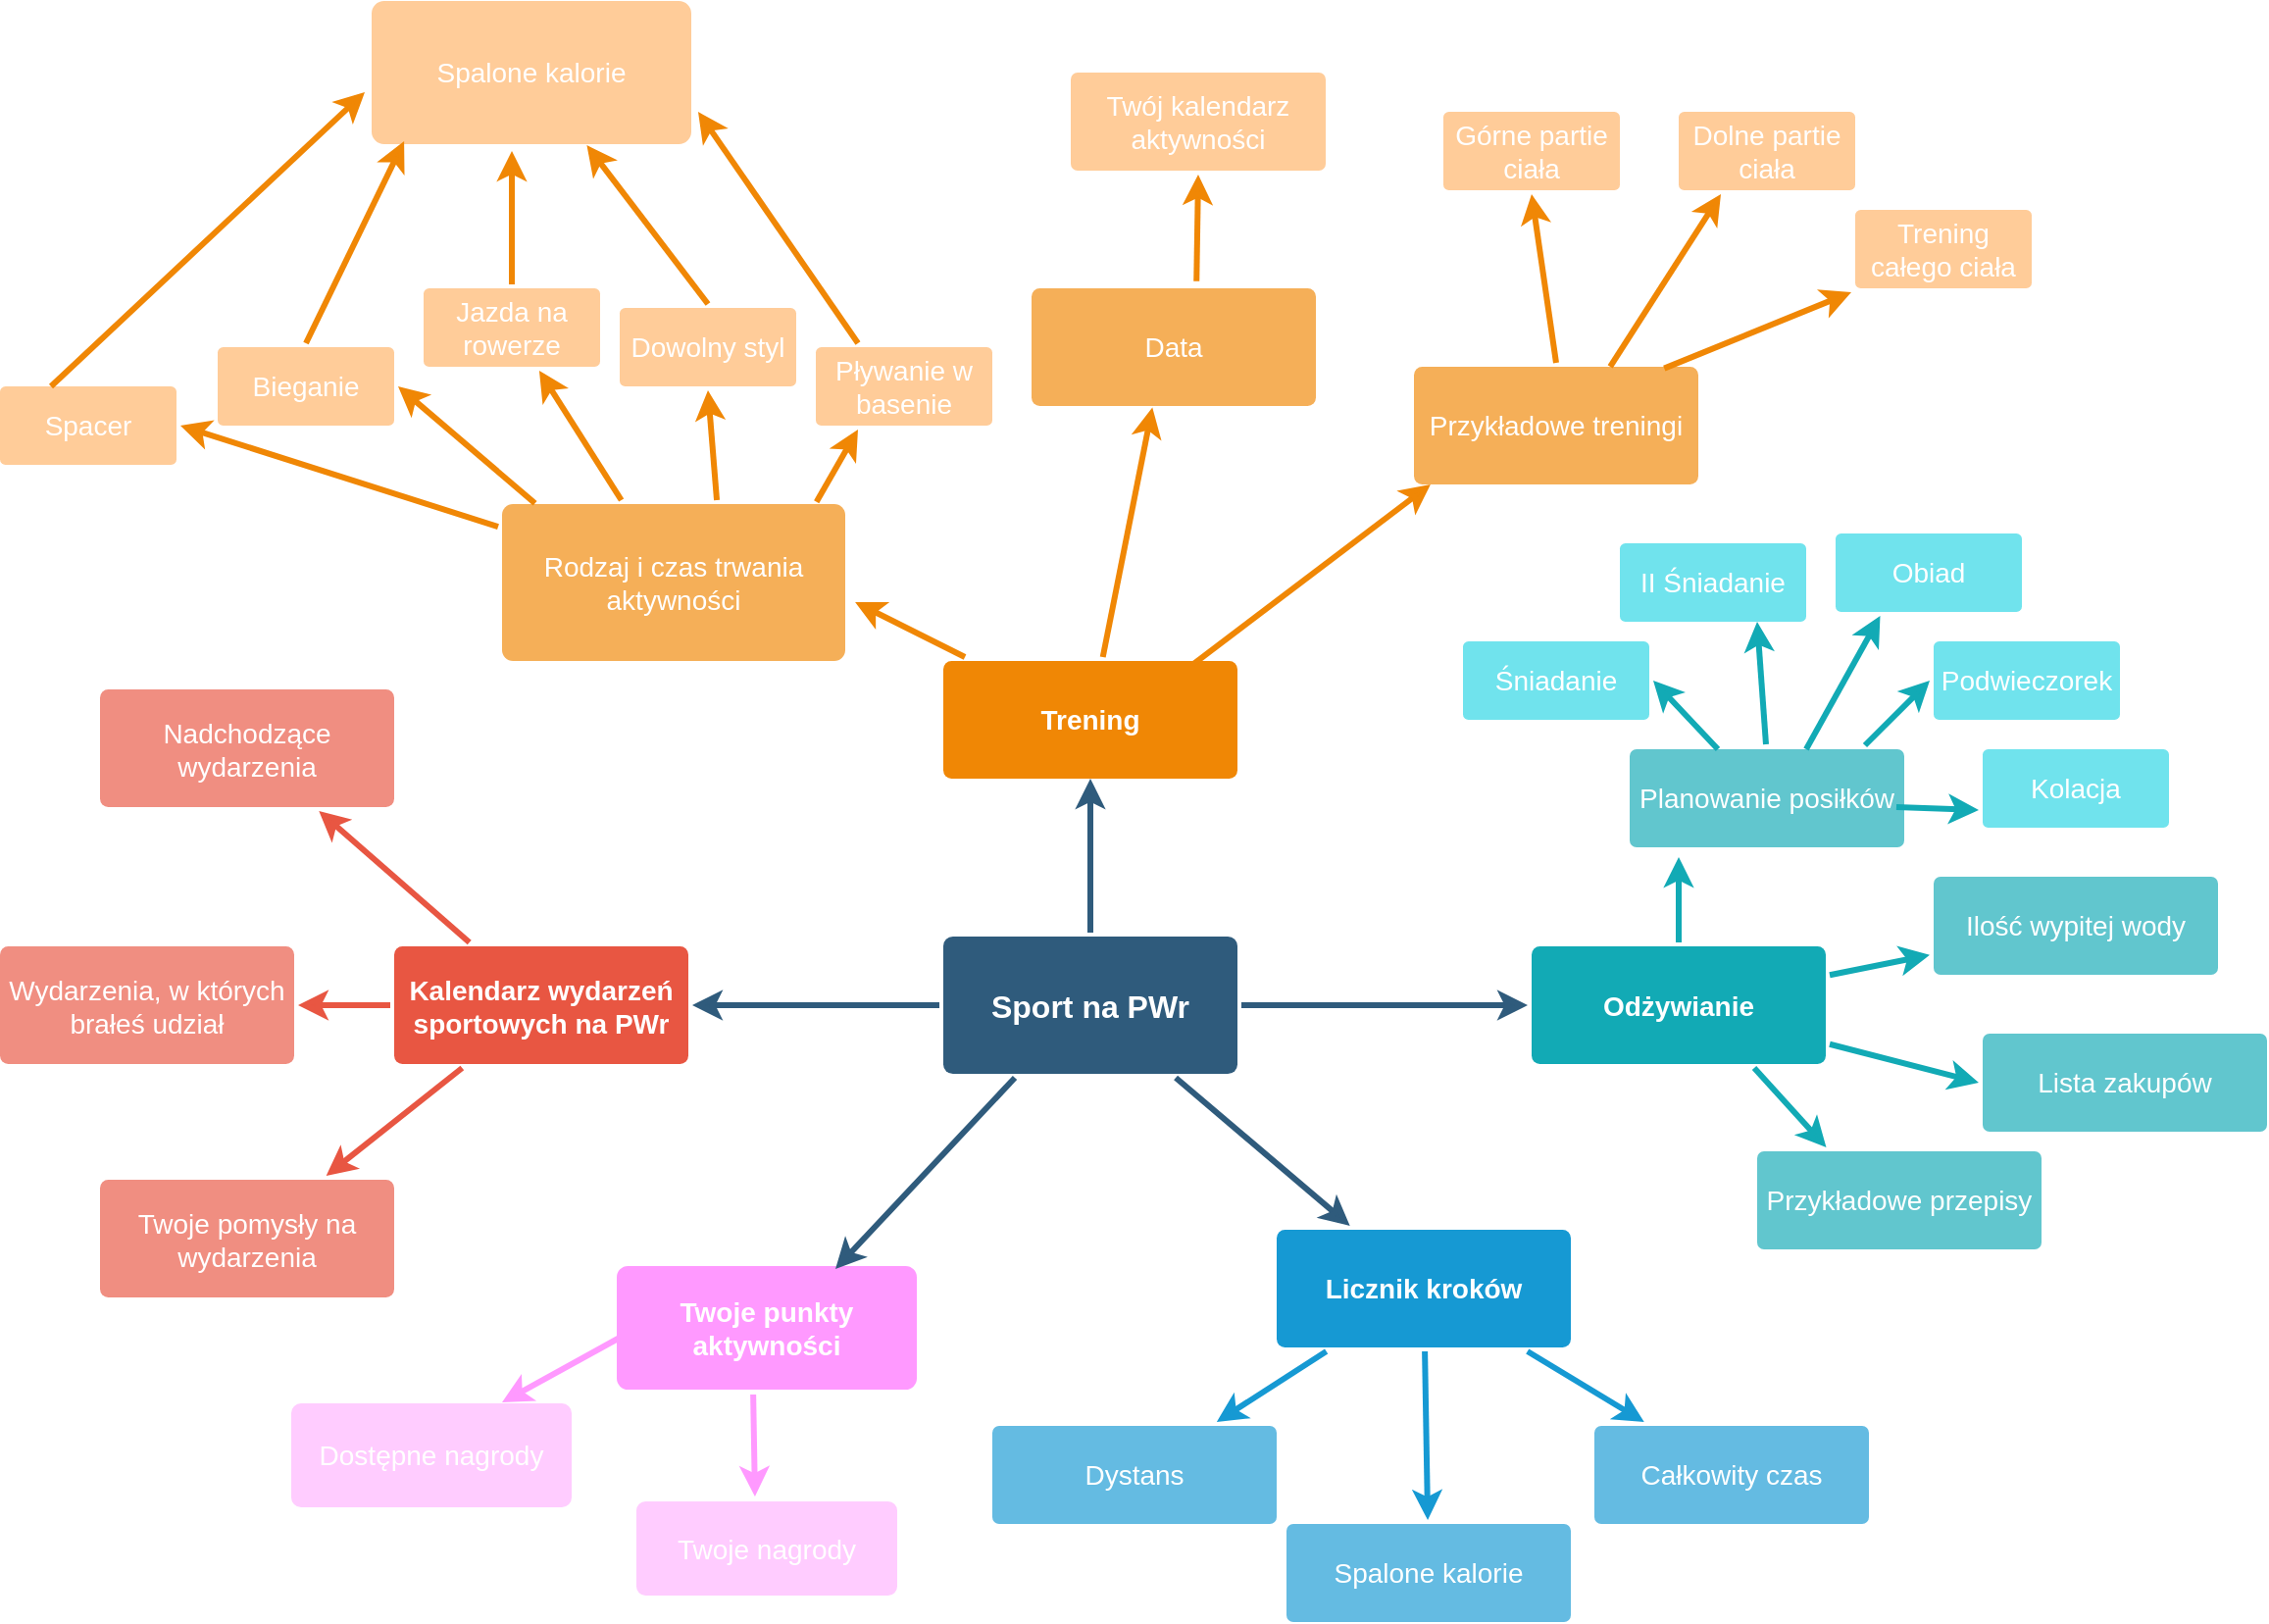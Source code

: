 <mxfile version="20.4.1" type="google"><diagram id="6a731a19-8d31-9384-78a2-239565b7b9f0" name="Page-1"><mxGraphModel grid="1" page="1" gridSize="10" guides="1" tooltips="1" connect="1" arrows="1" fold="1" pageScale="1" pageWidth="1654" pageHeight="1169" background="none" math="0" shadow="0"><root><mxCell id="0"/><mxCell id="1" parent="0"/><mxCell id="1745" value="" style="edgeStyle=none;rounded=0;jumpStyle=none;html=1;shadow=0;labelBackgroundColor=none;startArrow=none;startFill=0;endArrow=classic;endFill=1;jettySize=auto;orthogonalLoop=1;strokeColor=#2F5B7C;strokeWidth=3;fontFamily=Helvetica;fontSize=16;fontColor=#23445D;spacing=5;" edge="1" parent="1" source="1749"><mxGeometry relative="1" as="geometry"><mxPoint x="570" y="300" as="targetPoint"/></mxGeometry></mxCell><mxCell id="1746" value="" style="edgeStyle=none;rounded=0;jumpStyle=none;html=1;shadow=0;labelBackgroundColor=none;startArrow=none;startFill=0;endArrow=classic;endFill=1;jettySize=auto;orthogonalLoop=1;strokeColor=#2F5B7C;strokeWidth=3;fontFamily=Helvetica;fontSize=16;fontColor=#23445D;spacing=5;" edge="1" parent="1" source="1749" target="1771"><mxGeometry relative="1" as="geometry"/></mxCell><mxCell id="1747" value="" style="edgeStyle=none;rounded=0;jumpStyle=none;html=1;shadow=0;labelBackgroundColor=none;startArrow=none;startFill=0;endArrow=classic;endFill=1;jettySize=auto;orthogonalLoop=1;strokeColor=#2F5B7C;strokeWidth=3;fontFamily=Helvetica;fontSize=16;fontColor=#23445D;spacing=5;" edge="1" parent="1" source="1749" target="1760"><mxGeometry relative="1" as="geometry"/></mxCell><mxCell id="1748" value="" style="edgeStyle=none;rounded=0;jumpStyle=none;html=1;shadow=0;labelBackgroundColor=none;startArrow=none;startFill=0;endArrow=classic;endFill=1;jettySize=auto;orthogonalLoop=1;strokeColor=#2F5B7C;strokeWidth=3;fontFamily=Helvetica;fontSize=16;fontColor=#23445D;spacing=5;" edge="1" parent="1" source="1749" target="1753"><mxGeometry relative="1" as="geometry"/></mxCell><mxCell id="1749" value="Sport na PWr" style="rounded=1;whiteSpace=wrap;html=1;shadow=0;labelBackgroundColor=none;strokeColor=none;strokeWidth=3;fillColor=#2F5B7C;fontFamily=Helvetica;fontSize=16;fontColor=#FFFFFF;align=center;fontStyle=1;spacing=5;arcSize=7;perimeterSpacing=2;" vertex="1" parent="1"><mxGeometry x="495" y="380.5" width="150" height="70" as="geometry"/></mxCell><mxCell id="1750" value="" style="edgeStyle=none;rounded=1;jumpStyle=none;html=1;shadow=0;labelBackgroundColor=none;startArrow=none;startFill=0;jettySize=auto;orthogonalLoop=1;strokeColor=#E85642;strokeWidth=3;fontFamily=Helvetica;fontSize=14;fontColor=#FFFFFF;spacing=5;fontStyle=1;fillColor=#b0e3e6;" edge="1" parent="1" source="1753" target="1756"><mxGeometry relative="1" as="geometry"/></mxCell><mxCell id="1751" value="" style="edgeStyle=none;rounded=1;jumpStyle=none;html=1;shadow=0;labelBackgroundColor=none;startArrow=none;startFill=0;jettySize=auto;orthogonalLoop=1;strokeColor=#E85642;strokeWidth=3;fontFamily=Helvetica;fontSize=14;fontColor=#FFFFFF;spacing=5;fontStyle=1;fillColor=#b0e3e6;" edge="1" parent="1" source="1753" target="1755"><mxGeometry relative="1" as="geometry"/></mxCell><mxCell id="1752" value="" style="edgeStyle=none;rounded=1;jumpStyle=none;html=1;shadow=0;labelBackgroundColor=none;startArrow=none;startFill=0;jettySize=auto;orthogonalLoop=1;strokeColor=#E85642;strokeWidth=3;fontFamily=Helvetica;fontSize=14;fontColor=#FFFFFF;spacing=5;fontStyle=1;fillColor=#b0e3e6;" edge="1" parent="1" source="1753" target="1754"><mxGeometry relative="1" as="geometry"/></mxCell><mxCell id="1753" value="Kalendarz wydarzeń sportowych na PWr" style="rounded=1;whiteSpace=wrap;html=1;shadow=0;labelBackgroundColor=none;strokeColor=none;strokeWidth=3;fillColor=#e85642;fontFamily=Helvetica;fontSize=14;fontColor=#FFFFFF;align=center;spacing=5;fontStyle=1;arcSize=7;perimeterSpacing=2;" vertex="1" parent="1"><mxGeometry x="215" y="385.5" width="150" height="60" as="geometry"/></mxCell><mxCell id="1754" value="Twoje pomysły na wydarzenia" style="rounded=1;whiteSpace=wrap;html=1;shadow=0;labelBackgroundColor=none;strokeColor=none;strokeWidth=3;fillColor=#f08e81;fontFamily=Helvetica;fontSize=14;fontColor=#FFFFFF;align=center;spacing=5;fontStyle=0;arcSize=7;perimeterSpacing=2;" vertex="1" parent="1"><mxGeometry x="65" y="504.5" width="150" height="60" as="geometry"/></mxCell><mxCell id="1755" value="Wydarzenia, w których brałeś udział" style="rounded=1;whiteSpace=wrap;html=1;shadow=0;labelBackgroundColor=none;strokeColor=none;strokeWidth=3;fillColor=#f08e81;fontFamily=Helvetica;fontSize=14;fontColor=#FFFFFF;align=center;spacing=5;fontStyle=0;arcSize=7;perimeterSpacing=2;" vertex="1" parent="1"><mxGeometry x="14" y="385.5" width="150" height="60" as="geometry"/></mxCell><mxCell id="1756" value="Nadchodzące wydarzenia" style="rounded=1;whiteSpace=wrap;html=1;shadow=0;labelBackgroundColor=none;strokeColor=none;strokeWidth=3;fillColor=#f08e81;fontFamily=Helvetica;fontSize=14;fontColor=#FFFFFF;align=center;spacing=5;fontStyle=0;arcSize=7;perimeterSpacing=2;" vertex="1" parent="1"><mxGeometry x="65" y="254.5" width="150" height="60" as="geometry"/></mxCell><mxCell id="1757" value="" style="edgeStyle=none;rounded=0;jumpStyle=none;html=1;shadow=0;labelBackgroundColor=none;startArrow=none;startFill=0;endArrow=classic;endFill=1;jettySize=auto;orthogonalLoop=1;strokeColor=#1699D3;strokeWidth=3;fontFamily=Helvetica;fontSize=14;fontColor=#FFFFFF;spacing=5;" edge="1" parent="1" source="1760" target="1763"><mxGeometry relative="1" as="geometry"/></mxCell><mxCell id="1758" value="" style="edgeStyle=none;rounded=0;jumpStyle=none;html=1;shadow=0;labelBackgroundColor=none;startArrow=none;startFill=0;endArrow=classic;endFill=1;jettySize=auto;orthogonalLoop=1;strokeColor=#1699D3;strokeWidth=3;fontFamily=Helvetica;fontSize=14;fontColor=#FFFFFF;spacing=5;" edge="1" parent="1" source="1760" target="1762"><mxGeometry relative="1" as="geometry"/></mxCell><mxCell id="1759" value="" style="edgeStyle=none;rounded=0;jumpStyle=none;html=1;shadow=0;labelBackgroundColor=none;startArrow=none;startFill=0;endArrow=classic;endFill=1;jettySize=auto;orthogonalLoop=1;strokeColor=#1699D3;strokeWidth=3;fontFamily=Helvetica;fontSize=14;fontColor=#FFFFFF;spacing=5;" edge="1" parent="1" source="1760" target="1761"><mxGeometry relative="1" as="geometry"/></mxCell><mxCell id="1760" value="Licznik kroków" style="rounded=1;whiteSpace=wrap;html=1;shadow=0;labelBackgroundColor=none;strokeColor=none;strokeWidth=3;fillColor=#1699d3;fontFamily=Helvetica;fontSize=14;fontColor=#FFFFFF;align=center;spacing=5;fontStyle=1;arcSize=7;perimeterSpacing=2;" vertex="1" parent="1"><mxGeometry x="665" y="530" width="150" height="60" as="geometry"/></mxCell><mxCell id="1761" value="Całkowity czas" style="rounded=1;whiteSpace=wrap;html=1;shadow=0;labelBackgroundColor=none;strokeColor=none;strokeWidth=3;fillColor=#64bbe2;fontFamily=Helvetica;fontSize=14;fontColor=#FFFFFF;align=center;spacing=5;arcSize=7;perimeterSpacing=2;" vertex="1" parent="1"><mxGeometry x="827" y="630" width="140" height="50" as="geometry"/></mxCell><mxCell id="1762" value="Spalone kalorie" style="rounded=1;whiteSpace=wrap;html=1;shadow=0;labelBackgroundColor=none;strokeColor=none;strokeWidth=3;fillColor=#64bbe2;fontFamily=Helvetica;fontSize=14;fontColor=#FFFFFF;align=center;spacing=5;arcSize=7;perimeterSpacing=2;" vertex="1" parent="1"><mxGeometry x="670" y="680" width="145" height="50" as="geometry"/></mxCell><mxCell id="1763" value="Dystans" style="rounded=1;whiteSpace=wrap;html=1;shadow=0;labelBackgroundColor=none;strokeColor=none;strokeWidth=3;fillColor=#64bbe2;fontFamily=Helvetica;fontSize=14;fontColor=#FFFFFF;align=center;spacing=5;arcSize=7;perimeterSpacing=2;" vertex="1" parent="1"><mxGeometry x="520" y="630" width="145" height="50" as="geometry"/></mxCell><mxCell id="1764" value="Trening" style="rounded=1;whiteSpace=wrap;html=1;shadow=0;labelBackgroundColor=none;strokeColor=none;strokeWidth=3;fillColor=#F08705;fontFamily=Helvetica;fontSize=14;fontColor=#FFFFFF;align=center;spacing=5;fontStyle=1;arcSize=7;perimeterSpacing=2;" vertex="1" parent="1"><mxGeometry x="495" y="240" width="150" height="60" as="geometry"/></mxCell><mxCell id="1765" value="Data" style="rounded=1;whiteSpace=wrap;html=1;shadow=0;labelBackgroundColor=none;strokeColor=none;strokeWidth=3;fillColor=#f5af58;fontFamily=Helvetica;fontSize=14;fontColor=#FFFFFF;align=center;spacing=5;arcSize=7;perimeterSpacing=2;" vertex="1" parent="1"><mxGeometry x="540" y="50" width="145" height="60" as="geometry"/></mxCell><mxCell id="1766" value="" style="edgeStyle=none;rounded=0;jumpStyle=none;html=1;shadow=0;labelBackgroundColor=none;startArrow=none;startFill=0;endArrow=classic;endFill=1;jettySize=auto;orthogonalLoop=1;strokeColor=#F08705;strokeWidth=3;fontFamily=Helvetica;fontSize=14;fontColor=#FFFFFF;spacing=5;entryX=0.427;entryY=0.981;entryDx=0;entryDy=0;entryPerimeter=0;" edge="1" parent="1" source="1764" target="1765"><mxGeometry relative="1" as="geometry"><mxPoint x="660" y="210" as="targetPoint"/></mxGeometry></mxCell><mxCell id="1770" value="" style="edgeStyle=none;rounded=0;jumpStyle=none;html=1;shadow=0;labelBackgroundColor=none;startArrow=none;startFill=0;endArrow=classic;endFill=1;jettySize=auto;orthogonalLoop=1;strokeColor=#F08705;strokeWidth=3;fontFamily=Helvetica;fontSize=14;fontColor=#FFFFFF;spacing=5;entryX=1.017;entryY=0.619;entryDx=0;entryDy=0;entryPerimeter=0;" edge="1" parent="1" source="1764" target="1769"><mxGeometry relative="1" as="geometry"><mxPoint x="480" y="210" as="targetPoint"/></mxGeometry></mxCell><mxCell id="RMYPqAhqPOiawcipdhK0-1787" value="Pływanie w basenie" style="rounded=1;whiteSpace=wrap;html=1;shadow=0;labelBackgroundColor=none;strokeColor=none;strokeWidth=3;fillColor=#FFCC99;fontFamily=Helvetica;fontSize=14;fontColor=#FFFFFF;align=center;spacing=5;arcSize=7;perimeterSpacing=2;" vertex="1" parent="1"><mxGeometry x="430" y="80" width="90" height="40" as="geometry"/></mxCell><mxCell id="1771" value="Odżywianie" style="rounded=1;whiteSpace=wrap;html=1;shadow=0;labelBackgroundColor=none;strokeColor=none;strokeWidth=3;fillColor=#12aab5;fontFamily=Helvetica;fontSize=14;fontColor=#FFFFFF;align=center;spacing=5;fontStyle=1;arcSize=7;perimeterSpacing=2;" vertex="1" parent="1"><mxGeometry x="795" y="385.5" width="150" height="60" as="geometry"/></mxCell><mxCell id="1775" value="" style="edgeStyle=none;rounded=1;jumpStyle=none;html=1;shadow=0;labelBackgroundColor=none;startArrow=none;startFill=0;jettySize=auto;orthogonalLoop=1;strokeColor=#12AAB5;strokeWidth=3;fontFamily=Helvetica;fontSize=14;fontColor=#FFFFFF;spacing=5;fontStyle=1;fillColor=#b0e3e6;entryX=0;entryY=0.5;entryDx=0;entryDy=0;" edge="1" parent="1" source="1771" target="_VGxkyItmnXjF0GDxgSn-1803"><mxGeometry relative="1" as="geometry"><mxPoint x="1003" y="446.533" as="targetPoint"/></mxGeometry></mxCell><mxCell id="1776" value="Ilość wypitej wody" style="rounded=1;whiteSpace=wrap;html=1;shadow=0;labelBackgroundColor=none;strokeColor=none;strokeWidth=3;fillColor=#61c6ce;fontFamily=Helvetica;fontSize=14;fontColor=#FFFFFF;align=center;spacing=5;fontStyle=0;arcSize=7;perimeterSpacing=2;" vertex="1" parent="1"><mxGeometry x="1000" y="350" width="145" height="50" as="geometry"/></mxCell><mxCell id="1777" value="" style="edgeStyle=none;rounded=1;jumpStyle=none;html=1;shadow=0;labelBackgroundColor=none;startArrow=none;startFill=0;jettySize=auto;orthogonalLoop=1;strokeColor=#12AAB5;strokeWidth=3;fontFamily=Helvetica;fontSize=14;fontColor=#FFFFFF;spacing=5;fontStyle=1;fillColor=#b0e3e6;" edge="1" parent="1" source="1771" target="1776"><mxGeometry relative="1" as="geometry"/></mxCell><mxCell id="1778" value="Planowanie posiłków" style="rounded=1;whiteSpace=wrap;html=1;shadow=0;labelBackgroundColor=none;strokeColor=none;strokeWidth=3;fillColor=#61c6ce;fontFamily=Helvetica;fontSize=14;fontColor=#FFFFFF;align=center;spacing=5;fontStyle=0;arcSize=7;perimeterSpacing=2;" vertex="1" parent="1"><mxGeometry x="845" y="285" width="140" height="50" as="geometry"/></mxCell><mxCell id="1779" value="" style="edgeStyle=none;rounded=1;jumpStyle=none;html=1;shadow=0;labelBackgroundColor=none;startArrow=none;startFill=0;jettySize=auto;orthogonalLoop=1;strokeColor=#12AAB5;strokeWidth=3;fontFamily=Helvetica;fontSize=14;fontColor=#FFFFFF;spacing=5;fontStyle=1;fillColor=#b0e3e6;" edge="1" parent="1" source="1771"><mxGeometry relative="1" as="geometry"><mxPoint x="870" y="340" as="targetPoint"/></mxGeometry></mxCell><mxCell id="RMYPqAhqPOiawcipdhK0-1781" value="Spacer" style="rounded=1;whiteSpace=wrap;html=1;shadow=0;labelBackgroundColor=none;strokeColor=none;strokeWidth=3;fillColor=#FFCC99;fontFamily=Helvetica;fontSize=14;fontColor=#FFFFFF;align=center;spacing=5;arcSize=7;perimeterSpacing=2;" vertex="1" parent="1"><mxGeometry x="14" y="100" width="90" height="40" as="geometry"/></mxCell><mxCell id="1769" value="Rodzaj i czas trwania aktywności" style="rounded=1;whiteSpace=wrap;html=1;shadow=0;labelBackgroundColor=none;strokeColor=none;strokeWidth=3;fillColor=#f5af58;fontFamily=Helvetica;fontSize=14;fontColor=#FFFFFF;align=center;spacing=5;arcSize=7;perimeterSpacing=2;" vertex="1" parent="1"><mxGeometry x="270" y="160" width="175" height="80" as="geometry"/></mxCell><mxCell id="OlaUxL6561qCKR5LkSyR-1781" value="" style="edgeStyle=none;rounded=0;jumpStyle=none;html=1;shadow=0;labelBackgroundColor=none;startArrow=none;startFill=0;endArrow=classic;endFill=1;jettySize=auto;orthogonalLoop=1;strokeColor=#F08705;strokeWidth=3;fontFamily=Helvetica;fontSize=14;fontColor=#FFFFFF;spacing=5;exitX=0.578;exitY=-0.025;exitDx=0;exitDy=0;exitPerimeter=0;entryX=0.5;entryY=1;entryDx=0;entryDy=0;" edge="1" parent="1" source="1765" target="_VGxkyItmnXjF0GDxgSn-1798"><mxGeometry relative="1" as="geometry"><mxPoint x="610" y="120" as="sourcePoint"/><mxPoint x="594" y="50" as="targetPoint"/><Array as="points"/></mxGeometry></mxCell><mxCell id="RMYPqAhqPOiawcipdhK0-1788" value="Dowolny styl" style="rounded=1;whiteSpace=wrap;html=1;shadow=0;labelBackgroundColor=none;strokeColor=none;strokeWidth=3;fillColor=#FFCC99;fontFamily=Helvetica;fontSize=14;fontColor=#FFFFFF;align=center;spacing=5;arcSize=7;perimeterSpacing=2;" vertex="1" parent="1"><mxGeometry x="330" y="60" width="90" height="40" as="geometry"/></mxCell><mxCell id="RMYPqAhqPOiawcipdhK0-1789" value="Bieganie" style="rounded=1;whiteSpace=wrap;html=1;shadow=0;labelBackgroundColor=none;strokeColor=none;strokeWidth=3;fillColor=#FFCC99;fontFamily=Helvetica;fontSize=14;fontColor=#FFFFFF;align=center;spacing=5;arcSize=7;perimeterSpacing=2;" vertex="1" parent="1"><mxGeometry x="125" y="80" width="90" height="40" as="geometry"/></mxCell><mxCell id="RMYPqAhqPOiawcipdhK0-1794" value="Śniadanie" style="rounded=1;whiteSpace=wrap;html=1;shadow=0;labelBackgroundColor=none;strokeColor=none;strokeWidth=3;fillColor=#70E3ED;fontFamily=Helvetica;fontSize=14;fontColor=#FFFFFF;align=center;spacing=5;fontStyle=0;arcSize=7;perimeterSpacing=2;" vertex="1" parent="1"><mxGeometry x="760" y="230" width="95" height="40" as="geometry"/></mxCell><mxCell id="RMYPqAhqPOiawcipdhK0-1795" value="II Śniadanie" style="rounded=1;whiteSpace=wrap;html=1;shadow=0;labelBackgroundColor=none;strokeColor=none;strokeWidth=3;fillColor=#70E3ED;fontFamily=Helvetica;fontSize=14;fontColor=#FFFFFF;align=center;spacing=5;fontStyle=0;arcSize=7;perimeterSpacing=2;" vertex="1" parent="1"><mxGeometry x="840" y="180" width="95" height="40" as="geometry"/></mxCell><mxCell id="RMYPqAhqPOiawcipdhK0-1796" value="Obiad" style="rounded=1;whiteSpace=wrap;html=1;shadow=0;labelBackgroundColor=none;strokeColor=none;strokeWidth=3;fillColor=#70E3ED;fontFamily=Helvetica;fontSize=14;fontColor=#FFFFFF;align=center;spacing=5;fontStyle=0;arcSize=7;perimeterSpacing=2;" vertex="1" parent="1"><mxGeometry x="950" y="175" width="95" height="40" as="geometry"/></mxCell><mxCell id="RMYPqAhqPOiawcipdhK0-1797" value="Podwieczorek" style="rounded=1;whiteSpace=wrap;html=1;shadow=0;labelBackgroundColor=none;strokeColor=none;strokeWidth=3;fillColor=#70E3ED;fontFamily=Helvetica;fontSize=14;fontColor=#FFFFFF;align=center;spacing=5;fontStyle=0;arcSize=7;perimeterSpacing=2;" vertex="1" parent="1"><mxGeometry x="1000" y="230" width="95" height="40" as="geometry"/></mxCell><mxCell id="RMYPqAhqPOiawcipdhK0-1798" value="Kolacja" style="rounded=1;whiteSpace=wrap;html=1;shadow=0;labelBackgroundColor=none;strokeColor=none;strokeWidth=3;fillColor=#70E3ED;fontFamily=Helvetica;fontSize=14;fontColor=#FFFFFF;align=center;spacing=5;fontStyle=0;arcSize=7;perimeterSpacing=2;" vertex="1" parent="1"><mxGeometry x="1025" y="285" width="95" height="40" as="geometry"/></mxCell><mxCell id="RMYPqAhqPOiawcipdhK0-1799" value="" style="edgeStyle=none;rounded=1;jumpStyle=none;html=1;shadow=0;labelBackgroundColor=none;startArrow=none;startFill=0;jettySize=auto;orthogonalLoop=1;strokeColor=#12AAB5;strokeWidth=3;fontFamily=Helvetica;fontSize=14;fontColor=#FFFFFF;spacing=5;fontStyle=1;fillColor=#b0e3e6;entryX=1;entryY=0.5;entryDx=0;entryDy=0;" edge="1" parent="1" target="RMYPqAhqPOiawcipdhK0-1794"><mxGeometry relative="1" as="geometry"><mxPoint x="890" y="285.0" as="sourcePoint"/><mxPoint x="890" y="241.5" as="targetPoint"/><Array as="points"/></mxGeometry></mxCell><mxCell id="RMYPqAhqPOiawcipdhK0-1800" value="" style="edgeStyle=none;rounded=1;jumpStyle=none;html=1;shadow=0;labelBackgroundColor=none;startArrow=none;startFill=0;jettySize=auto;orthogonalLoop=1;strokeColor=#12AAB5;strokeWidth=3;fontFamily=Helvetica;fontSize=14;fontColor=#FFFFFF;spacing=5;fontStyle=1;fillColor=#b0e3e6;" edge="1" parent="1"><mxGeometry relative="1" as="geometry"><mxPoint x="914.5" y="282.5" as="sourcePoint"/><mxPoint x="910" y="220" as="targetPoint"/></mxGeometry></mxCell><mxCell id="_VGxkyItmnXjF0GDxgSn-1781" value="" style="edgeStyle=none;rounded=0;jumpStyle=none;html=1;shadow=0;labelBackgroundColor=none;startArrow=none;startFill=0;endArrow=classic;endFill=1;jettySize=auto;orthogonalLoop=1;strokeColor=#F08705;strokeWidth=3;fontFamily=Helvetica;fontSize=14;fontColor=#FFFFFF;spacing=5;" edge="1" parent="1" target="RMYPqAhqPOiawcipdhK0-1786" source="1769"><mxGeometry relative="1" as="geometry"><mxPoint x="320" y="140" as="targetPoint"/><mxPoint x="330" y="150" as="sourcePoint"/><Array as="points"/></mxGeometry></mxCell><mxCell id="RMYPqAhqPOiawcipdhK0-1801" value="" style="edgeStyle=none;rounded=1;jumpStyle=none;html=1;shadow=0;labelBackgroundColor=none;startArrow=none;startFill=0;jettySize=auto;orthogonalLoop=1;strokeColor=#12AAB5;strokeWidth=3;fontFamily=Helvetica;fontSize=14;fontColor=#FFFFFF;spacing=5;fontStyle=1;fillColor=#b0e3e6;entryX=0.25;entryY=1;entryDx=0;entryDy=0;" edge="1" parent="1" target="RMYPqAhqPOiawcipdhK0-1796"><mxGeometry relative="1" as="geometry"><mxPoint x="935" y="285.0" as="sourcePoint"/><mxPoint x="935" y="241.5" as="targetPoint"/><Array as="points"/></mxGeometry></mxCell><mxCell id="RMYPqAhqPOiawcipdhK0-1803" value="" style="edgeStyle=none;rounded=1;jumpStyle=none;html=1;shadow=0;labelBackgroundColor=none;startArrow=none;startFill=0;jettySize=auto;orthogonalLoop=1;strokeColor=#12AAB5;strokeWidth=3;fontFamily=Helvetica;fontSize=14;fontColor=#FFFFFF;spacing=5;fontStyle=1;fillColor=#b0e3e6;entryX=0;entryY=0.5;entryDx=0;entryDy=0;exitX=0.847;exitY=0;exitDx=0;exitDy=0;exitPerimeter=0;" edge="1" parent="1" source="1778" target="RMYPqAhqPOiawcipdhK0-1797"><mxGeometry relative="1" as="geometry"><mxPoint x="980" y="285.0" as="sourcePoint"/><mxPoint x="980" y="241.5" as="targetPoint"/></mxGeometry></mxCell><mxCell id="_VGxkyItmnXjF0GDxgSn-1782" value="" style="edgeStyle=none;rounded=0;jumpStyle=none;html=1;shadow=0;labelBackgroundColor=none;startArrow=none;startFill=0;endArrow=classic;endFill=1;jettySize=auto;orthogonalLoop=1;strokeColor=#F08705;strokeWidth=3;fontFamily=Helvetica;fontSize=14;fontColor=#FFFFFF;spacing=5;entryX=1;entryY=0.5;entryDx=0;entryDy=0;exitX=0.105;exitY=0.019;exitDx=0;exitDy=0;exitPerimeter=0;" edge="1" parent="1" target="RMYPqAhqPOiawcipdhK0-1789" source="1769"><mxGeometry relative="1" as="geometry"><mxPoint x="298" y="170" as="targetPoint"/><mxPoint x="340" y="198" as="sourcePoint"/></mxGeometry></mxCell><mxCell id="RMYPqAhqPOiawcipdhK0-1805" value="" style="edgeStyle=none;rounded=1;jumpStyle=none;html=1;shadow=0;labelBackgroundColor=none;startArrow=none;startFill=0;jettySize=auto;orthogonalLoop=1;strokeColor=#12AAB5;strokeWidth=3;fontFamily=Helvetica;fontSize=14;fontColor=#FFFFFF;spacing=5;fontStyle=1;fillColor=#b0e3e6;entryX=0;entryY=0.75;entryDx=0;entryDy=0;exitX=0.847;exitY=0;exitDx=0;exitDy=0;exitPerimeter=0;" edge="1" parent="1" target="RMYPqAhqPOiawcipdhK0-1798"><mxGeometry relative="1" as="geometry"><mxPoint x="980.988" y="314.5" as="sourcePoint"/><mxPoint x="1014.02" y="281.5" as="targetPoint"/><Array as="points"/></mxGeometry></mxCell><mxCell id="_VGxkyItmnXjF0GDxgSn-1783" value="" style="edgeStyle=none;rounded=0;jumpStyle=none;html=1;shadow=0;labelBackgroundColor=none;startArrow=none;startFill=0;endArrow=classic;endFill=1;jettySize=auto;orthogonalLoop=1;strokeColor=#F08705;strokeWidth=3;fontFamily=Helvetica;fontSize=14;fontColor=#FFFFFF;spacing=5;entryX=0.5;entryY=1;entryDx=0;entryDy=0;exitX=0.623;exitY=0;exitDx=0;exitDy=0;exitPerimeter=0;" edge="1" parent="1" target="RMYPqAhqPOiawcipdhK0-1788" source="1769"><mxGeometry relative="1" as="geometry"><mxPoint x="354" y="142" as="targetPoint"/><mxPoint x="396" y="170" as="sourcePoint"/></mxGeometry></mxCell><mxCell id="_VGxkyItmnXjF0GDxgSn-1785" value="" style="edgeStyle=none;rounded=0;jumpStyle=none;html=1;shadow=0;labelBackgroundColor=none;startArrow=none;startFill=0;endArrow=classic;endFill=1;jettySize=auto;orthogonalLoop=1;strokeColor=#F08705;strokeWidth=3;fontFamily=Helvetica;fontSize=14;fontColor=#FFFFFF;spacing=5;entryX=0.25;entryY=1;entryDx=0;entryDy=0;exitX=0.907;exitY=0.01;exitDx=0;exitDy=0;exitPerimeter=0;" edge="1" parent="1" target="RMYPqAhqPOiawcipdhK0-1787" source="1769"><mxGeometry relative="1" as="geometry"><mxPoint x="403" y="142" as="targetPoint"/><mxPoint x="449.538" y="148" as="sourcePoint"/></mxGeometry></mxCell><mxCell id="_VGxkyItmnXjF0GDxgSn-1786" value="" style="edgeStyle=none;rounded=0;jumpStyle=none;html=1;shadow=0;labelBackgroundColor=none;startArrow=none;startFill=0;endArrow=classic;endFill=1;jettySize=auto;orthogonalLoop=1;strokeColor=#F08705;strokeWidth=3;fontFamily=Helvetica;fontSize=14;fontColor=#FFFFFF;spacing=5;entryX=1;entryY=0.5;entryDx=0;entryDy=0;" edge="1" parent="1" target="RMYPqAhqPOiawcipdhK0-1781" source="1769"><mxGeometry relative="1" as="geometry"><mxPoint x="323" y="192" as="targetPoint"/><mxPoint x="340" y="210" as="sourcePoint"/></mxGeometry></mxCell><mxCell id="RMYPqAhqPOiawcipdhK0-1806" value="&lt;b&gt;&lt;font color=&quot;#FFFFFF&quot;&gt;Twoje punkty aktywności&lt;/font&gt;&lt;/b&gt;" style="rounded=1;whiteSpace=wrap;html=1;shadow=0;labelBackgroundColor=none;strokeColor=#FF99FF;strokeWidth=3;fillColor=#FF99FF;fontFamily=Helvetica;fontSize=14;align=center;spacing=5;fontStyle=0;arcSize=7;perimeterSpacing=2;" vertex="1" parent="1"><mxGeometry x="330" y="550" width="150" height="60" as="geometry"/></mxCell><mxCell id="_VGxkyItmnXjF0GDxgSn-1789" value="&lt;font color=&quot;#FFFFFF&quot;&gt;Spalone kalorie&lt;/font&gt;" style="rounded=1;whiteSpace=wrap;html=1;shadow=0;labelBackgroundColor=none;strokeColor=#FFCC99;strokeWidth=3;fillColor=#FFCC99;fontFamily=Helvetica;fontSize=14;align=center;spacing=5;arcSize=7;perimeterSpacing=2;" vertex="1" parent="1"><mxGeometry x="205" y="-95" width="160" height="70" as="geometry"/></mxCell><mxCell id="RMYPqAhqPOiawcipdhK0-1807" value="&lt;font color=&quot;#FFFFFF&quot;&gt;Dostępne nagrody&lt;/font&gt;" style="rounded=1;whiteSpace=wrap;html=1;shadow=0;labelBackgroundColor=none;strokeColor=#FFCCFF;strokeWidth=3;fillColor=#FFCCFF;fontFamily=Helvetica;fontSize=14;align=center;spacing=5;fontStyle=0;arcSize=7;perimeterSpacing=2;" vertex="1" parent="1"><mxGeometry x="164" y="620" width="140" height="50" as="geometry"/></mxCell><mxCell id="_VGxkyItmnXjF0GDxgSn-1791" value="" style="edgeStyle=none;rounded=0;jumpStyle=none;html=1;shadow=0;labelBackgroundColor=none;startArrow=none;startFill=0;endArrow=classic;endFill=1;jettySize=auto;orthogonalLoop=1;strokeColor=#F08705;strokeWidth=3;fontFamily=Helvetica;fontSize=14;fontColor=#FFFFFF;spacing=5;exitX=0.25;exitY=0;exitDx=0;exitDy=0;" edge="1" parent="1" source="RMYPqAhqPOiawcipdhK0-1787"><mxGeometry relative="1" as="geometry"><mxPoint x="460" y="68" as="sourcePoint"/><mxPoint x="370" y="-40" as="targetPoint"/></mxGeometry></mxCell><mxCell id="RMYPqAhqPOiawcipdhK0-1808" value="Twoje nagrody" style="rounded=1;whiteSpace=wrap;html=1;shadow=0;labelBackgroundColor=none;strokeColor=#FFCCFF;strokeWidth=3;fillColor=#FFCCFF;fontFamily=Helvetica;fontSize=14;align=center;spacing=5;fontStyle=0;arcSize=7;perimeterSpacing=2;fontColor=#FFFFFF;" vertex="1" parent="1"><mxGeometry x="340" y="670" width="130" height="45" as="geometry"/></mxCell><mxCell id="RMYPqAhqPOiawcipdhK0-1810" value="" style="edgeStyle=none;rounded=0;jumpStyle=none;html=1;shadow=0;labelBackgroundColor=none;startArrow=none;startFill=0;endArrow=classic;endFill=1;jettySize=auto;orthogonalLoop=1;strokeColor=#2F5B7C;strokeWidth=3;fontFamily=Helvetica;fontSize=16;fontColor=#23445D;spacing=5;exitX=0.25;exitY=1;exitDx=0;exitDy=0;" edge="1" parent="1" source="1749"><mxGeometry relative="1" as="geometry"><mxPoint x="406.31" y="454.5" as="sourcePoint"/><mxPoint x="440" y="550" as="targetPoint"/></mxGeometry></mxCell><mxCell id="_VGxkyItmnXjF0GDxgSn-1792" value="" style="edgeStyle=none;rounded=0;jumpStyle=none;html=1;shadow=0;labelBackgroundColor=none;startArrow=none;startFill=0;endArrow=classic;endFill=1;jettySize=auto;orthogonalLoop=1;strokeColor=#F08705;strokeWidth=3;fontFamily=Helvetica;fontSize=14;fontColor=#FFFFFF;spacing=5;exitX=0.5;exitY=0;exitDx=0;exitDy=0;" edge="1" parent="1" source="RMYPqAhqPOiawcipdhK0-1788" target="_VGxkyItmnXjF0GDxgSn-1789"><mxGeometry relative="1" as="geometry"><mxPoint x="400" y="60" as="sourcePoint"/><mxPoint x="400" y="2" as="targetPoint"/></mxGeometry></mxCell><mxCell id="RMYPqAhqPOiawcipdhK0-1812" value="" style="edgeStyle=none;rounded=1;jumpStyle=none;html=1;shadow=0;labelBackgroundColor=none;startArrow=none;startFill=0;jettySize=auto;orthogonalLoop=1;strokeColor=#FF99FF;strokeWidth=3;fontFamily=Helvetica;fontSize=14;fontColor=#FFFFFF;spacing=5;fontStyle=1;fillColor=#b0e3e6;entryX=0.75;entryY=0;entryDx=0;entryDy=0;" edge="1" parent="1" target="RMYPqAhqPOiawcipdhK0-1807"><mxGeometry relative="1" as="geometry"><mxPoint x="330.004" y="585" as="sourcePoint"/><mxPoint x="260.676" y="640" as="targetPoint"/></mxGeometry></mxCell><mxCell id="RMYPqAhqPOiawcipdhK0-1813" value="" style="edgeStyle=none;rounded=1;jumpStyle=none;html=1;shadow=0;labelBackgroundColor=none;startArrow=none;startFill=0;jettySize=auto;orthogonalLoop=1;strokeColor=#FF99FF;strokeWidth=3;fontFamily=Helvetica;fontSize=14;fontColor=#FFFFFF;spacing=5;fontStyle=1;fillColor=#b0e3e6;entryX=0.455;entryY=-0.041;entryDx=0;entryDy=0;exitX=0.455;exitY=1.031;exitDx=0;exitDy=0;entryPerimeter=0;exitPerimeter=0;" edge="1" parent="1" source="RMYPqAhqPOiawcipdhK0-1806" target="RMYPqAhqPOiawcipdhK0-1808"><mxGeometry relative="1" as="geometry"><mxPoint x="380.004" y="610" as="sourcePoint"/><mxPoint x="320" y="643" as="targetPoint"/></mxGeometry></mxCell><mxCell id="_VGxkyItmnXjF0GDxgSn-1793" value="" style="edgeStyle=none;rounded=0;jumpStyle=none;html=1;shadow=0;labelBackgroundColor=none;startArrow=none;startFill=0;endArrow=classic;endFill=1;jettySize=auto;orthogonalLoop=1;strokeColor=#F08705;strokeWidth=3;fontFamily=Helvetica;fontSize=14;fontColor=#FFFFFF;spacing=5;" edge="1" parent="1" source="RMYPqAhqPOiawcipdhK0-1786"><mxGeometry relative="1" as="geometry"><mxPoint x="270" y="70" as="sourcePoint"/><mxPoint x="275" y="-20" as="targetPoint"/></mxGeometry></mxCell><mxCell id="RMYPqAhqPOiawcipdhK0-1786" value="Jazda na rowerze" style="rounded=1;whiteSpace=wrap;html=1;shadow=0;labelBackgroundColor=none;strokeColor=none;strokeWidth=3;fillColor=#FFCC99;fontFamily=Helvetica;fontSize=14;fontColor=#FFFFFF;align=center;spacing=5;arcSize=7;perimeterSpacing=2;" vertex="1" parent="1"><mxGeometry x="230" y="50" width="90" height="40" as="geometry"/></mxCell><mxCell id="_VGxkyItmnXjF0GDxgSn-1795" value="" style="edgeStyle=none;rounded=0;jumpStyle=none;html=1;shadow=0;labelBackgroundColor=none;startArrow=none;startFill=0;endArrow=classic;endFill=1;jettySize=auto;orthogonalLoop=1;strokeColor=#F08705;strokeWidth=3;fontFamily=Helvetica;fontSize=14;fontColor=#FFFFFF;spacing=5;exitX=0.5;exitY=0;exitDx=0;exitDy=0;entryX=0.104;entryY=0.973;entryDx=0;entryDy=0;entryPerimeter=0;" edge="1" parent="1" source="RMYPqAhqPOiawcipdhK0-1789" target="_VGxkyItmnXjF0GDxgSn-1789"><mxGeometry relative="1" as="geometry"><mxPoint x="163.997" y="90" as="sourcePoint"/><mxPoint x="360" y="-20" as="targetPoint"/></mxGeometry></mxCell><mxCell id="_VGxkyItmnXjF0GDxgSn-1798" value="Twój kalendarz aktywności" style="rounded=1;whiteSpace=wrap;html=1;shadow=0;labelBackgroundColor=none;strokeColor=none;strokeWidth=3;fillColor=#FFCC99;fontFamily=Helvetica;fontSize=14;fontColor=#FFFFFF;align=center;spacing=5;arcSize=7;perimeterSpacing=2;" vertex="1" parent="1"><mxGeometry x="560" y="-60" width="130" height="50" as="geometry"/></mxCell><mxCell id="_VGxkyItmnXjF0GDxgSn-1799" value="" style="edgeStyle=none;rounded=0;jumpStyle=none;html=1;shadow=0;labelBackgroundColor=none;startArrow=none;startFill=0;endArrow=classic;endFill=1;jettySize=auto;orthogonalLoop=1;strokeColor=#F08705;strokeWidth=3;fontFamily=Helvetica;fontSize=14;fontColor=#FFFFFF;spacing=5;exitX=0.5;exitY=0;exitDx=0;exitDy=0;" edge="1" parent="1"><mxGeometry relative="1" as="geometry"><mxPoint x="40" y="100" as="sourcePoint"/><mxPoint x="200" y="-50" as="targetPoint"/></mxGeometry></mxCell><mxCell id="_VGxkyItmnXjF0GDxgSn-1803" value="Lista zakupów" style="rounded=1;whiteSpace=wrap;html=1;shadow=0;labelBackgroundColor=none;strokeColor=none;strokeWidth=3;fillColor=#61c6ce;fontFamily=Helvetica;fontSize=14;fontColor=#FFFFFF;align=center;spacing=5;fontStyle=0;arcSize=7;perimeterSpacing=2;" vertex="1" parent="1"><mxGeometry x="1025" y="430" width="145" height="50" as="geometry"/></mxCell><mxCell id="_VGxkyItmnXjF0GDxgSn-1804" value="Przykładowe przepisy " style="rounded=1;whiteSpace=wrap;html=1;shadow=0;labelBackgroundColor=none;strokeColor=none;strokeWidth=3;fillColor=#61c6ce;fontFamily=Helvetica;fontSize=14;fontColor=#FFFFFF;align=center;spacing=5;fontStyle=0;arcSize=7;perimeterSpacing=2;" vertex="1" parent="1"><mxGeometry x="910" y="490" width="145" height="50" as="geometry"/></mxCell><mxCell id="_VGxkyItmnXjF0GDxgSn-1805" value="" style="edgeStyle=none;rounded=1;jumpStyle=none;html=1;shadow=0;labelBackgroundColor=none;startArrow=none;startFill=0;jettySize=auto;orthogonalLoop=1;strokeColor=#12AAB5;strokeWidth=3;fontFamily=Helvetica;fontSize=14;fontColor=#FFFFFF;spacing=5;fontStyle=1;fillColor=#b0e3e6;entryX=0.25;entryY=0;entryDx=0;entryDy=0;exitX=0.75;exitY=1;exitDx=0;exitDy=0;" edge="1" parent="1" source="1771" target="_VGxkyItmnXjF0GDxgSn-1804"><mxGeometry relative="1" as="geometry"><mxPoint x="899" y="458.842" as="sourcePoint"/><mxPoint x="950" y="451.161" as="targetPoint"/></mxGeometry></mxCell><mxCell id="_VGxkyItmnXjF0GDxgSn-1806" value="Przykładowe treningi" style="rounded=1;whiteSpace=wrap;html=1;shadow=0;labelBackgroundColor=none;strokeColor=none;strokeWidth=3;fillColor=#f5af58;fontFamily=Helvetica;fontSize=14;fontColor=#FFFFFF;align=center;spacing=5;arcSize=7;perimeterSpacing=2;" vertex="1" parent="1"><mxGeometry x="735" y="90" width="145" height="60" as="geometry"/></mxCell><mxCell id="_VGxkyItmnXjF0GDxgSn-1807" value="" style="edgeStyle=none;rounded=0;jumpStyle=none;html=1;shadow=0;labelBackgroundColor=none;startArrow=none;startFill=0;endArrow=classic;endFill=1;jettySize=auto;orthogonalLoop=1;strokeColor=#F08705;strokeWidth=3;fontFamily=Helvetica;fontSize=14;fontColor=#FFFFFF;spacing=5;exitX=0.838;exitY=0.062;exitDx=0;exitDy=0;exitPerimeter=0;entryX=0.07;entryY=0.969;entryDx=0;entryDy=0;entryPerimeter=0;" edge="1" parent="1" source="1764" target="_VGxkyItmnXjF0GDxgSn-1806"><mxGeometry relative="1" as="geometry"><mxPoint x="644.999" y="270.004" as="sourcePoint"/><mxPoint x="730" y="170" as="targetPoint"/><Array as="points"/></mxGeometry></mxCell><mxCell id="_VGxkyItmnXjF0GDxgSn-1808" value="Trening całego ciała" style="rounded=1;whiteSpace=wrap;html=1;shadow=0;labelBackgroundColor=none;strokeColor=none;strokeWidth=3;fillColor=#FFCC99;fontFamily=Helvetica;fontSize=14;fontColor=#FFFFFF;align=center;spacing=5;arcSize=7;perimeterSpacing=2;" vertex="1" parent="1"><mxGeometry x="960" y="10" width="90" height="40" as="geometry"/></mxCell><mxCell id="_VGxkyItmnXjF0GDxgSn-1809" value="Dolne partie ciała" style="rounded=1;whiteSpace=wrap;html=1;shadow=0;labelBackgroundColor=none;strokeColor=none;strokeWidth=3;fillColor=#FFCC99;fontFamily=Helvetica;fontSize=14;fontColor=#FFFFFF;align=center;spacing=5;arcSize=7;perimeterSpacing=2;" vertex="1" parent="1"><mxGeometry x="870" y="-40" width="90" height="40" as="geometry"/></mxCell><mxCell id="_VGxkyItmnXjF0GDxgSn-1810" value="Górne partie ciała" style="rounded=1;whiteSpace=wrap;html=1;shadow=0;labelBackgroundColor=none;strokeColor=none;strokeWidth=3;fillColor=#FFCC99;fontFamily=Helvetica;fontSize=14;fontColor=#FFFFFF;align=center;spacing=5;arcSize=7;perimeterSpacing=2;" vertex="1" parent="1"><mxGeometry x="750" y="-40" width="90" height="40" as="geometry"/></mxCell><mxCell id="_VGxkyItmnXjF0GDxgSn-1811" value="" style="edgeStyle=none;rounded=0;jumpStyle=none;html=1;shadow=0;labelBackgroundColor=none;startArrow=none;startFill=0;endArrow=classic;endFill=1;jettySize=auto;orthogonalLoop=1;strokeColor=#F08705;strokeWidth=3;fontFamily=Helvetica;fontSize=14;fontColor=#FFFFFF;spacing=5;exitX=0.685;exitY=0.031;exitDx=0;exitDy=0;exitPerimeter=0;entryX=0.25;entryY=1;entryDx=0;entryDy=0;" edge="1" parent="1" source="_VGxkyItmnXjF0GDxgSn-1806" target="_VGxkyItmnXjF0GDxgSn-1809"><mxGeometry relative="1" as="geometry"><mxPoint x="890" y="50" as="sourcePoint"/><mxPoint x="920" y="-30" as="targetPoint"/><Array as="points"/></mxGeometry></mxCell><mxCell id="_VGxkyItmnXjF0GDxgSn-1812" value="" style="edgeStyle=none;rounded=0;jumpStyle=none;html=1;shadow=0;labelBackgroundColor=none;startArrow=none;startFill=0;endArrow=classic;endFill=1;jettySize=auto;orthogonalLoop=1;strokeColor=#F08705;strokeWidth=3;fontFamily=Helvetica;fontSize=14;fontColor=#FFFFFF;spacing=5;exitX=0.5;exitY=0;exitDx=0;exitDy=0;entryX=0.5;entryY=1;entryDx=0;entryDy=0;" edge="1" parent="1" source="_VGxkyItmnXjF0GDxgSn-1806" target="_VGxkyItmnXjF0GDxgSn-1810"><mxGeometry relative="1" as="geometry"><mxPoint x="860.809" y="50.364" as="sourcePoint"/><mxPoint x="820" y="-10" as="targetPoint"/><Array as="points"/></mxGeometry></mxCell><mxCell id="_VGxkyItmnXjF0GDxgSn-1813" value="" style="edgeStyle=none;rounded=0;jumpStyle=none;html=1;shadow=0;labelBackgroundColor=none;startArrow=none;startFill=0;endArrow=classic;endFill=1;jettySize=auto;orthogonalLoop=1;strokeColor=#F08705;strokeWidth=3;fontFamily=Helvetica;fontSize=14;fontColor=#FFFFFF;spacing=5;entryX=0;entryY=1;entryDx=0;entryDy=0;exitX=0.87;exitY=0.044;exitDx=0;exitDy=0;exitPerimeter=0;" edge="1" parent="1" source="_VGxkyItmnXjF0GDxgSn-1806" target="_VGxkyItmnXjF0GDxgSn-1808"><mxGeometry relative="1" as="geometry"><mxPoint x="926.629" y="80.364" as="sourcePoint"/><mxPoint x="945.004" y="-9.996" as="targetPoint"/><Array as="points"/></mxGeometry></mxCell></root></mxGraphModel></diagram></mxfile>